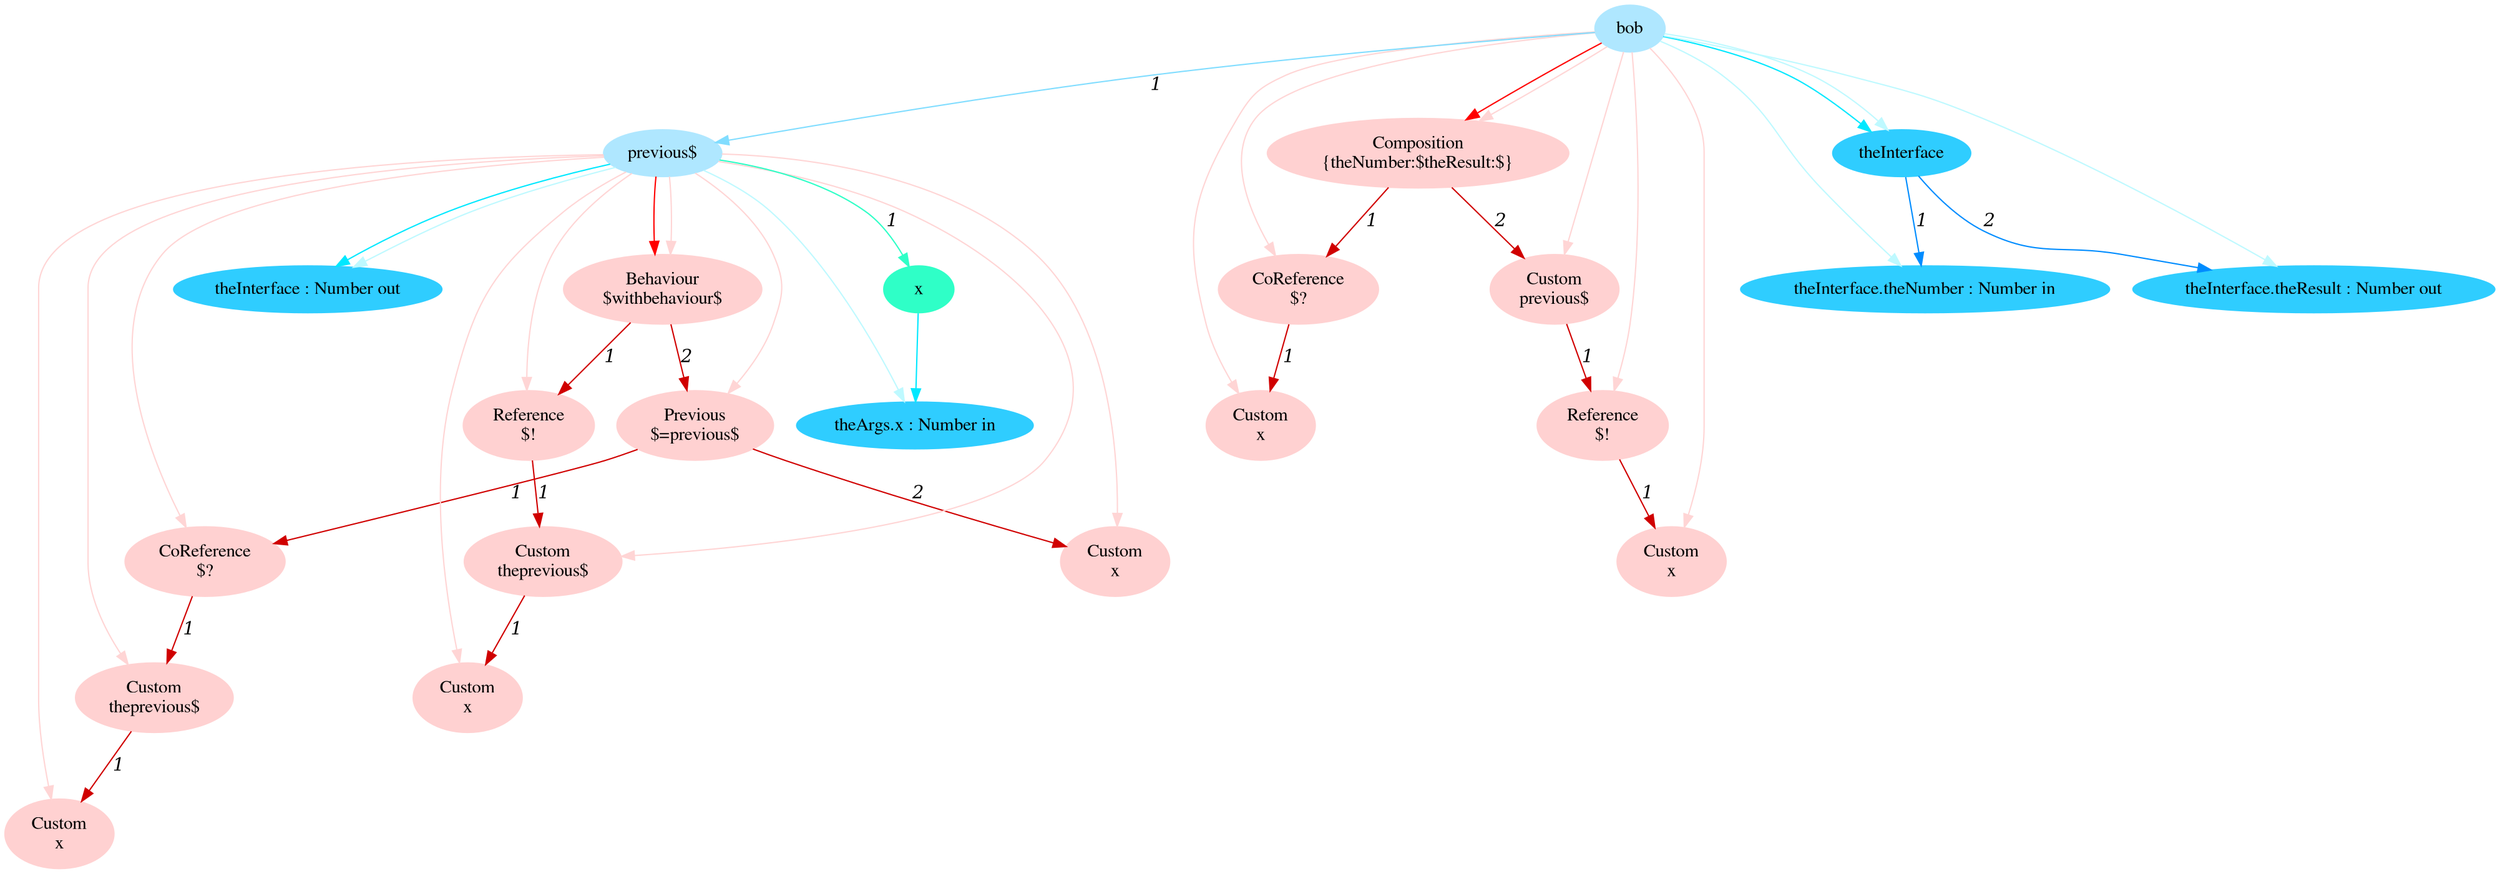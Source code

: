digraph g{node_10393 [shape="ellipse", style="filled", color="#ffd1d1", fontname="Times", label="Behaviour
$withbehaviour$" ]
node_10395 [shape="ellipse", style="filled", color="#ffd1d1", fontname="Times", label="Reference
$!" ]
node_10397 [shape="ellipse", style="filled", color="#ffd1d1", fontname="Times", label="Custom
theprevious$" ]
node_10399 [shape="ellipse", style="filled", color="#ffd1d1", fontname="Times", label="Custom
x" ]
node_10403 [shape="ellipse", style="filled", color="#ffd1d1", fontname="Times", label="Previous
$=previous$" ]
node_10405 [shape="ellipse", style="filled", color="#ffd1d1", fontname="Times", label="CoReference
$?" ]
node_10407 [shape="ellipse", style="filled", color="#ffd1d1", fontname="Times", label="Custom
theprevious$" ]
node_10409 [shape="ellipse", style="filled", color="#ffd1d1", fontname="Times", label="Custom
x" ]
node_10413 [shape="ellipse", style="filled", color="#ffd1d1", fontname="Times", label="Custom
x" ]
node_10430 [shape="ellipse", style="filled", color="#ffd1d1", fontname="Times", label="Composition
{theNumber:$theResult:$}" ]
node_10432 [shape="ellipse", style="filled", color="#ffd1d1", fontname="Times", label="CoReference
$?" ]
node_10434 [shape="ellipse", style="filled", color="#ffd1d1", fontname="Times", label="Custom
x" ]
node_10437 [shape="ellipse", style="filled", color="#ffd1d1", fontname="Times", label="Custom
previous$" ]
node_10439 [shape="ellipse", style="filled", color="#ffd1d1", fontname="Times", label="Reference
$!" ]
node_10441 [shape="ellipse", style="filled", color="#ffd1d1", fontname="Times", label="Custom
x" ]
node_10383 [shape="ellipse", style="filled", color="#afe7ff", fontname="Times", label="bob" ]
node_10384 [shape="ellipse", style="filled", color="#afe7ff", fontname="Times", label="previous$" ]
node_10385 [shape="ellipse", style="filled", color="#2fffc7", fontname="Times", label="x" ]
node_10386 [shape="ellipse", style="filled", color="#2fcdff", fontname="Times", label="theArgs.x : Number in" ]
node_10390 [shape="ellipse", style="filled", color="#2fcdff", fontname="Times", label="theInterface : Number out" ]
node_10421 [shape="ellipse", style="filled", color="#2fcdff", fontname="Times", label="theInterface" ]
node_10422 [shape="ellipse", style="filled", color="#2fcdff", fontname="Times", label="theInterface.theNumber : Number in" ]
node_10424 [shape="ellipse", style="filled", color="#2fcdff", fontname="Times", label="theInterface.theResult : Number out" ]
node_10397 -> node_10399 [dir=forward, arrowHead=normal, fontname="Times-Italic", arrowsize=1, color="#d00000", label="1",  headlabel="", taillabel="" ]
node_10395 -> node_10397 [dir=forward, arrowHead=normal, fontname="Times-Italic", arrowsize=1, color="#d00000", label="1",  headlabel="", taillabel="" ]
node_10407 -> node_10409 [dir=forward, arrowHead=normal, fontname="Times-Italic", arrowsize=1, color="#d00000", label="1",  headlabel="", taillabel="" ]
node_10405 -> node_10407 [dir=forward, arrowHead=normal, fontname="Times-Italic", arrowsize=1, color="#d00000", label="1",  headlabel="", taillabel="" ]
node_10403 -> node_10405 [dir=forward, arrowHead=normal, fontname="Times-Italic", arrowsize=1, color="#d00000", label="1",  headlabel="", taillabel="" ]
node_10403 -> node_10413 [dir=forward, arrowHead=normal, fontname="Times-Italic", arrowsize=1, color="#d00000", label="2",  headlabel="", taillabel="" ]
node_10393 -> node_10395 [dir=forward, arrowHead=normal, fontname="Times-Italic", arrowsize=1, color="#d00000", label="1",  headlabel="", taillabel="" ]
node_10393 -> node_10403 [dir=forward, arrowHead=normal, fontname="Times-Italic", arrowsize=1, color="#d00000", label="2",  headlabel="", taillabel="" ]
node_10432 -> node_10434 [dir=forward, arrowHead=normal, fontname="Times-Italic", arrowsize=1, color="#d00000", label="1",  headlabel="", taillabel="" ]
node_10439 -> node_10441 [dir=forward, arrowHead=normal, fontname="Times-Italic", arrowsize=1, color="#d00000", label="1",  headlabel="", taillabel="" ]
node_10437 -> node_10439 [dir=forward, arrowHead=normal, fontname="Times-Italic", arrowsize=1, color="#d00000", label="1",  headlabel="", taillabel="" ]
node_10430 -> node_10432 [dir=forward, arrowHead=normal, fontname="Times-Italic", arrowsize=1, color="#d00000", label="1",  headlabel="", taillabel="" ]
node_10430 -> node_10437 [dir=forward, arrowHead=normal, fontname="Times-Italic", arrowsize=1, color="#d00000", label="2",  headlabel="", taillabel="" ]
node_10384 -> node_10393 [dir=forward, arrowHead=normal, fontname="Times-Italic", arrowsize=1, color="#ff0000", label="",  headlabel="", taillabel="" ]
node_10383 -> node_10430 [dir=forward, arrowHead=normal, fontname="Times-Italic", arrowsize=1, color="#ff0000", label="",  headlabel="", taillabel="" ]
node_10384 -> node_10393 [dir=forward, arrowHead=normal, fontname="Times-Italic", arrowsize=1, color="#ffd5d5", label="",  headlabel="", taillabel="" ]
node_10384 -> node_10395 [dir=forward, arrowHead=normal, fontname="Times-Italic", arrowsize=1, color="#ffd5d5", label="",  headlabel="", taillabel="" ]
node_10384 -> node_10397 [dir=forward, arrowHead=normal, fontname="Times-Italic", arrowsize=1, color="#ffd5d5", label="",  headlabel="", taillabel="" ]
node_10384 -> node_10399 [dir=forward, arrowHead=normal, fontname="Times-Italic", arrowsize=1, color="#ffd5d5", label="",  headlabel="", taillabel="" ]
node_10384 -> node_10403 [dir=forward, arrowHead=normal, fontname="Times-Italic", arrowsize=1, color="#ffd5d5", label="",  headlabel="", taillabel="" ]
node_10384 -> node_10405 [dir=forward, arrowHead=normal, fontname="Times-Italic", arrowsize=1, color="#ffd5d5", label="",  headlabel="", taillabel="" ]
node_10384 -> node_10407 [dir=forward, arrowHead=normal, fontname="Times-Italic", arrowsize=1, color="#ffd5d5", label="",  headlabel="", taillabel="" ]
node_10384 -> node_10409 [dir=forward, arrowHead=normal, fontname="Times-Italic", arrowsize=1, color="#ffd5d5", label="",  headlabel="", taillabel="" ]
node_10384 -> node_10413 [dir=forward, arrowHead=normal, fontname="Times-Italic", arrowsize=1, color="#ffd5d5", label="",  headlabel="", taillabel="" ]
node_10383 -> node_10430 [dir=forward, arrowHead=normal, fontname="Times-Italic", arrowsize=1, color="#ffd5d5", label="",  headlabel="", taillabel="" ]
node_10383 -> node_10432 [dir=forward, arrowHead=normal, fontname="Times-Italic", arrowsize=1, color="#ffd5d5", label="",  headlabel="", taillabel="" ]
node_10383 -> node_10434 [dir=forward, arrowHead=normal, fontname="Times-Italic", arrowsize=1, color="#ffd5d5", label="",  headlabel="", taillabel="" ]
node_10383 -> node_10437 [dir=forward, arrowHead=normal, fontname="Times-Italic", arrowsize=1, color="#ffd5d5", label="",  headlabel="", taillabel="" ]
node_10383 -> node_10439 [dir=forward, arrowHead=normal, fontname="Times-Italic", arrowsize=1, color="#ffd5d5", label="",  headlabel="", taillabel="" ]
node_10383 -> node_10441 [dir=forward, arrowHead=normal, fontname="Times-Italic", arrowsize=1, color="#ffd5d5", label="",  headlabel="", taillabel="" ]
node_10384 -> node_10385 [dir=forward, arrowHead=normal, fontname="Times-Italic", arrowsize=1, color="#2fffc7", label="1",  headlabel="", taillabel="" ]
node_10385 -> node_10386 [dir=forward, arrowHead=normal, fontname="Times-Italic", arrowsize=1, color="#00e8ff", label="",  headlabel="", taillabel="" ]
node_10384 -> node_10390 [dir=forward, arrowHead=normal, fontname="Times-Italic", arrowsize=1, color="#00e8ff", label="",  headlabel="", taillabel="" ]
node_10383 -> node_10421 [dir=forward, arrowHead=normal, fontname="Times-Italic", arrowsize=1, color="#00e8ff", label="",  headlabel="", taillabel="" ]
node_10384 -> node_10386 [dir=forward, arrowHead=normal, fontname="Times-Italic", arrowsize=1, color="#bef9ff", label="",  headlabel="", taillabel="" ]
node_10384 -> node_10390 [dir=forward, arrowHead=normal, fontname="Times-Italic", arrowsize=1, color="#bef9ff", label="",  headlabel="", taillabel="" ]
node_10383 -> node_10422 [dir=forward, arrowHead=normal, fontname="Times-Italic", arrowsize=1, color="#bef9ff", label="",  headlabel="", taillabel="" ]
node_10383 -> node_10424 [dir=forward, arrowHead=normal, fontname="Times-Italic", arrowsize=1, color="#bef9ff", label="",  headlabel="", taillabel="" ]
node_10383 -> node_10421 [dir=forward, arrowHead=normal, fontname="Times-Italic", arrowsize=1, color="#bef9ff", label="",  headlabel="", taillabel="" ]
node_10421 -> node_10422 [dir=forward, arrowHead=normal, fontname="Times-Italic", arrowsize=1, color="#008cff", label="1",  headlabel="", taillabel="" ]
node_10421 -> node_10424 [dir=forward, arrowHead=normal, fontname="Times-Italic", arrowsize=1, color="#008cff", label="2",  headlabel="", taillabel="" ]
node_10383 -> node_10384 [dir=forward, arrowHead=normal, fontname="Times-Italic", arrowsize=1, color="#81ddff", label="1",  headlabel="", taillabel="" ]
}